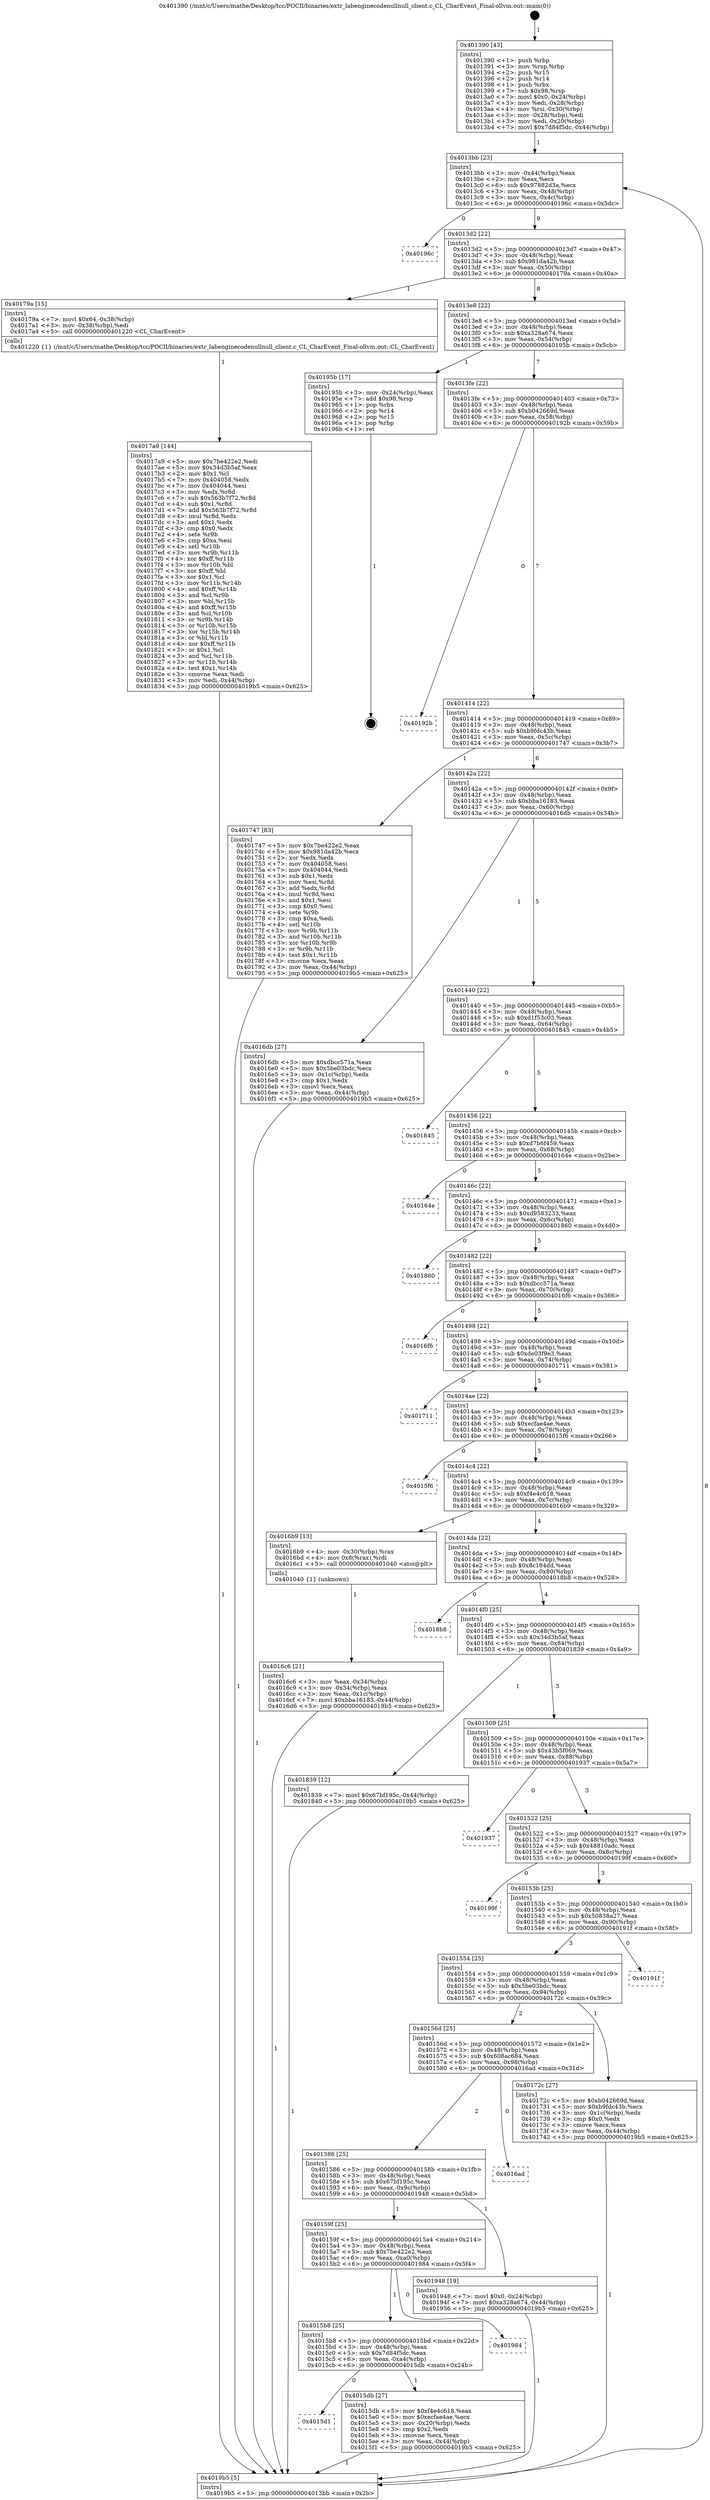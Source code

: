 digraph "0x401390" {
  label = "0x401390 (/mnt/c/Users/mathe/Desktop/tcc/POCII/binaries/extr_labenginecodenullnull_client.c_CL_CharEvent_Final-ollvm.out::main(0))"
  labelloc = "t"
  node[shape=record]

  Entry [label="",width=0.3,height=0.3,shape=circle,fillcolor=black,style=filled]
  "0x4013bb" [label="{
     0x4013bb [23]\l
     | [instrs]\l
     &nbsp;&nbsp;0x4013bb \<+3\>: mov -0x44(%rbp),%eax\l
     &nbsp;&nbsp;0x4013be \<+2\>: mov %eax,%ecx\l
     &nbsp;&nbsp;0x4013c0 \<+6\>: sub $0x97882d3a,%ecx\l
     &nbsp;&nbsp;0x4013c6 \<+3\>: mov %eax,-0x48(%rbp)\l
     &nbsp;&nbsp;0x4013c9 \<+3\>: mov %ecx,-0x4c(%rbp)\l
     &nbsp;&nbsp;0x4013cc \<+6\>: je 000000000040196c \<main+0x5dc\>\l
  }"]
  "0x40196c" [label="{
     0x40196c\l
  }", style=dashed]
  "0x4013d2" [label="{
     0x4013d2 [22]\l
     | [instrs]\l
     &nbsp;&nbsp;0x4013d2 \<+5\>: jmp 00000000004013d7 \<main+0x47\>\l
     &nbsp;&nbsp;0x4013d7 \<+3\>: mov -0x48(%rbp),%eax\l
     &nbsp;&nbsp;0x4013da \<+5\>: sub $0x981da42b,%eax\l
     &nbsp;&nbsp;0x4013df \<+3\>: mov %eax,-0x50(%rbp)\l
     &nbsp;&nbsp;0x4013e2 \<+6\>: je 000000000040179a \<main+0x40a\>\l
  }"]
  Exit [label="",width=0.3,height=0.3,shape=circle,fillcolor=black,style=filled,peripheries=2]
  "0x40179a" [label="{
     0x40179a [15]\l
     | [instrs]\l
     &nbsp;&nbsp;0x40179a \<+7\>: movl $0x64,-0x38(%rbp)\l
     &nbsp;&nbsp;0x4017a1 \<+3\>: mov -0x38(%rbp),%edi\l
     &nbsp;&nbsp;0x4017a4 \<+5\>: call 0000000000401220 \<CL_CharEvent\>\l
     | [calls]\l
     &nbsp;&nbsp;0x401220 \{1\} (/mnt/c/Users/mathe/Desktop/tcc/POCII/binaries/extr_labenginecodenullnull_client.c_CL_CharEvent_Final-ollvm.out::CL_CharEvent)\l
  }"]
  "0x4013e8" [label="{
     0x4013e8 [22]\l
     | [instrs]\l
     &nbsp;&nbsp;0x4013e8 \<+5\>: jmp 00000000004013ed \<main+0x5d\>\l
     &nbsp;&nbsp;0x4013ed \<+3\>: mov -0x48(%rbp),%eax\l
     &nbsp;&nbsp;0x4013f0 \<+5\>: sub $0xa328a674,%eax\l
     &nbsp;&nbsp;0x4013f5 \<+3\>: mov %eax,-0x54(%rbp)\l
     &nbsp;&nbsp;0x4013f8 \<+6\>: je 000000000040195b \<main+0x5cb\>\l
  }"]
  "0x4017a9" [label="{
     0x4017a9 [144]\l
     | [instrs]\l
     &nbsp;&nbsp;0x4017a9 \<+5\>: mov $0x7be422e2,%edi\l
     &nbsp;&nbsp;0x4017ae \<+5\>: mov $0x34d3b5af,%eax\l
     &nbsp;&nbsp;0x4017b3 \<+2\>: mov $0x1,%cl\l
     &nbsp;&nbsp;0x4017b5 \<+7\>: mov 0x404058,%edx\l
     &nbsp;&nbsp;0x4017bc \<+7\>: mov 0x404044,%esi\l
     &nbsp;&nbsp;0x4017c3 \<+3\>: mov %edx,%r8d\l
     &nbsp;&nbsp;0x4017c6 \<+7\>: sub $0x563b7f72,%r8d\l
     &nbsp;&nbsp;0x4017cd \<+4\>: sub $0x1,%r8d\l
     &nbsp;&nbsp;0x4017d1 \<+7\>: add $0x563b7f72,%r8d\l
     &nbsp;&nbsp;0x4017d8 \<+4\>: imul %r8d,%edx\l
     &nbsp;&nbsp;0x4017dc \<+3\>: and $0x1,%edx\l
     &nbsp;&nbsp;0x4017df \<+3\>: cmp $0x0,%edx\l
     &nbsp;&nbsp;0x4017e2 \<+4\>: sete %r9b\l
     &nbsp;&nbsp;0x4017e6 \<+3\>: cmp $0xa,%esi\l
     &nbsp;&nbsp;0x4017e9 \<+4\>: setl %r10b\l
     &nbsp;&nbsp;0x4017ed \<+3\>: mov %r9b,%r11b\l
     &nbsp;&nbsp;0x4017f0 \<+4\>: xor $0xff,%r11b\l
     &nbsp;&nbsp;0x4017f4 \<+3\>: mov %r10b,%bl\l
     &nbsp;&nbsp;0x4017f7 \<+3\>: xor $0xff,%bl\l
     &nbsp;&nbsp;0x4017fa \<+3\>: xor $0x1,%cl\l
     &nbsp;&nbsp;0x4017fd \<+3\>: mov %r11b,%r14b\l
     &nbsp;&nbsp;0x401800 \<+4\>: and $0xff,%r14b\l
     &nbsp;&nbsp;0x401804 \<+3\>: and %cl,%r9b\l
     &nbsp;&nbsp;0x401807 \<+3\>: mov %bl,%r15b\l
     &nbsp;&nbsp;0x40180a \<+4\>: and $0xff,%r15b\l
     &nbsp;&nbsp;0x40180e \<+3\>: and %cl,%r10b\l
     &nbsp;&nbsp;0x401811 \<+3\>: or %r9b,%r14b\l
     &nbsp;&nbsp;0x401814 \<+3\>: or %r10b,%r15b\l
     &nbsp;&nbsp;0x401817 \<+3\>: xor %r15b,%r14b\l
     &nbsp;&nbsp;0x40181a \<+3\>: or %bl,%r11b\l
     &nbsp;&nbsp;0x40181d \<+4\>: xor $0xff,%r11b\l
     &nbsp;&nbsp;0x401821 \<+3\>: or $0x1,%cl\l
     &nbsp;&nbsp;0x401824 \<+3\>: and %cl,%r11b\l
     &nbsp;&nbsp;0x401827 \<+3\>: or %r11b,%r14b\l
     &nbsp;&nbsp;0x40182a \<+4\>: test $0x1,%r14b\l
     &nbsp;&nbsp;0x40182e \<+3\>: cmovne %eax,%edi\l
     &nbsp;&nbsp;0x401831 \<+3\>: mov %edi,-0x44(%rbp)\l
     &nbsp;&nbsp;0x401834 \<+5\>: jmp 00000000004019b5 \<main+0x625\>\l
  }"]
  "0x40195b" [label="{
     0x40195b [17]\l
     | [instrs]\l
     &nbsp;&nbsp;0x40195b \<+3\>: mov -0x24(%rbp),%eax\l
     &nbsp;&nbsp;0x40195e \<+7\>: add $0x98,%rsp\l
     &nbsp;&nbsp;0x401965 \<+1\>: pop %rbx\l
     &nbsp;&nbsp;0x401966 \<+2\>: pop %r14\l
     &nbsp;&nbsp;0x401968 \<+2\>: pop %r15\l
     &nbsp;&nbsp;0x40196a \<+1\>: pop %rbp\l
     &nbsp;&nbsp;0x40196b \<+1\>: ret\l
  }"]
  "0x4013fe" [label="{
     0x4013fe [22]\l
     | [instrs]\l
     &nbsp;&nbsp;0x4013fe \<+5\>: jmp 0000000000401403 \<main+0x73\>\l
     &nbsp;&nbsp;0x401403 \<+3\>: mov -0x48(%rbp),%eax\l
     &nbsp;&nbsp;0x401406 \<+5\>: sub $0xb042669d,%eax\l
     &nbsp;&nbsp;0x40140b \<+3\>: mov %eax,-0x58(%rbp)\l
     &nbsp;&nbsp;0x40140e \<+6\>: je 000000000040192b \<main+0x59b\>\l
  }"]
  "0x4016c6" [label="{
     0x4016c6 [21]\l
     | [instrs]\l
     &nbsp;&nbsp;0x4016c6 \<+3\>: mov %eax,-0x34(%rbp)\l
     &nbsp;&nbsp;0x4016c9 \<+3\>: mov -0x34(%rbp),%eax\l
     &nbsp;&nbsp;0x4016cc \<+3\>: mov %eax,-0x1c(%rbp)\l
     &nbsp;&nbsp;0x4016cf \<+7\>: movl $0xbba16183,-0x44(%rbp)\l
     &nbsp;&nbsp;0x4016d6 \<+5\>: jmp 00000000004019b5 \<main+0x625\>\l
  }"]
  "0x40192b" [label="{
     0x40192b\l
  }", style=dashed]
  "0x401414" [label="{
     0x401414 [22]\l
     | [instrs]\l
     &nbsp;&nbsp;0x401414 \<+5\>: jmp 0000000000401419 \<main+0x89\>\l
     &nbsp;&nbsp;0x401419 \<+3\>: mov -0x48(%rbp),%eax\l
     &nbsp;&nbsp;0x40141c \<+5\>: sub $0xb9fdc43b,%eax\l
     &nbsp;&nbsp;0x401421 \<+3\>: mov %eax,-0x5c(%rbp)\l
     &nbsp;&nbsp;0x401424 \<+6\>: je 0000000000401747 \<main+0x3b7\>\l
  }"]
  "0x401390" [label="{
     0x401390 [43]\l
     | [instrs]\l
     &nbsp;&nbsp;0x401390 \<+1\>: push %rbp\l
     &nbsp;&nbsp;0x401391 \<+3\>: mov %rsp,%rbp\l
     &nbsp;&nbsp;0x401394 \<+2\>: push %r15\l
     &nbsp;&nbsp;0x401396 \<+2\>: push %r14\l
     &nbsp;&nbsp;0x401398 \<+1\>: push %rbx\l
     &nbsp;&nbsp;0x401399 \<+7\>: sub $0x98,%rsp\l
     &nbsp;&nbsp;0x4013a0 \<+7\>: movl $0x0,-0x24(%rbp)\l
     &nbsp;&nbsp;0x4013a7 \<+3\>: mov %edi,-0x28(%rbp)\l
     &nbsp;&nbsp;0x4013aa \<+4\>: mov %rsi,-0x30(%rbp)\l
     &nbsp;&nbsp;0x4013ae \<+3\>: mov -0x28(%rbp),%edi\l
     &nbsp;&nbsp;0x4013b1 \<+3\>: mov %edi,-0x20(%rbp)\l
     &nbsp;&nbsp;0x4013b4 \<+7\>: movl $0x7d84f5dc,-0x44(%rbp)\l
  }"]
  "0x401747" [label="{
     0x401747 [83]\l
     | [instrs]\l
     &nbsp;&nbsp;0x401747 \<+5\>: mov $0x7be422e2,%eax\l
     &nbsp;&nbsp;0x40174c \<+5\>: mov $0x981da42b,%ecx\l
     &nbsp;&nbsp;0x401751 \<+2\>: xor %edx,%edx\l
     &nbsp;&nbsp;0x401753 \<+7\>: mov 0x404058,%esi\l
     &nbsp;&nbsp;0x40175a \<+7\>: mov 0x404044,%edi\l
     &nbsp;&nbsp;0x401761 \<+3\>: sub $0x1,%edx\l
     &nbsp;&nbsp;0x401764 \<+3\>: mov %esi,%r8d\l
     &nbsp;&nbsp;0x401767 \<+3\>: add %edx,%r8d\l
     &nbsp;&nbsp;0x40176a \<+4\>: imul %r8d,%esi\l
     &nbsp;&nbsp;0x40176e \<+3\>: and $0x1,%esi\l
     &nbsp;&nbsp;0x401771 \<+3\>: cmp $0x0,%esi\l
     &nbsp;&nbsp;0x401774 \<+4\>: sete %r9b\l
     &nbsp;&nbsp;0x401778 \<+3\>: cmp $0xa,%edi\l
     &nbsp;&nbsp;0x40177b \<+4\>: setl %r10b\l
     &nbsp;&nbsp;0x40177f \<+3\>: mov %r9b,%r11b\l
     &nbsp;&nbsp;0x401782 \<+3\>: and %r10b,%r11b\l
     &nbsp;&nbsp;0x401785 \<+3\>: xor %r10b,%r9b\l
     &nbsp;&nbsp;0x401788 \<+3\>: or %r9b,%r11b\l
     &nbsp;&nbsp;0x40178b \<+4\>: test $0x1,%r11b\l
     &nbsp;&nbsp;0x40178f \<+3\>: cmovne %ecx,%eax\l
     &nbsp;&nbsp;0x401792 \<+3\>: mov %eax,-0x44(%rbp)\l
     &nbsp;&nbsp;0x401795 \<+5\>: jmp 00000000004019b5 \<main+0x625\>\l
  }"]
  "0x40142a" [label="{
     0x40142a [22]\l
     | [instrs]\l
     &nbsp;&nbsp;0x40142a \<+5\>: jmp 000000000040142f \<main+0x9f\>\l
     &nbsp;&nbsp;0x40142f \<+3\>: mov -0x48(%rbp),%eax\l
     &nbsp;&nbsp;0x401432 \<+5\>: sub $0xbba16183,%eax\l
     &nbsp;&nbsp;0x401437 \<+3\>: mov %eax,-0x60(%rbp)\l
     &nbsp;&nbsp;0x40143a \<+6\>: je 00000000004016db \<main+0x34b\>\l
  }"]
  "0x4019b5" [label="{
     0x4019b5 [5]\l
     | [instrs]\l
     &nbsp;&nbsp;0x4019b5 \<+5\>: jmp 00000000004013bb \<main+0x2b\>\l
  }"]
  "0x4016db" [label="{
     0x4016db [27]\l
     | [instrs]\l
     &nbsp;&nbsp;0x4016db \<+5\>: mov $0xdbcc571a,%eax\l
     &nbsp;&nbsp;0x4016e0 \<+5\>: mov $0x5be03bdc,%ecx\l
     &nbsp;&nbsp;0x4016e5 \<+3\>: mov -0x1c(%rbp),%edx\l
     &nbsp;&nbsp;0x4016e8 \<+3\>: cmp $0x1,%edx\l
     &nbsp;&nbsp;0x4016eb \<+3\>: cmovl %ecx,%eax\l
     &nbsp;&nbsp;0x4016ee \<+3\>: mov %eax,-0x44(%rbp)\l
     &nbsp;&nbsp;0x4016f1 \<+5\>: jmp 00000000004019b5 \<main+0x625\>\l
  }"]
  "0x401440" [label="{
     0x401440 [22]\l
     | [instrs]\l
     &nbsp;&nbsp;0x401440 \<+5\>: jmp 0000000000401445 \<main+0xb5\>\l
     &nbsp;&nbsp;0x401445 \<+3\>: mov -0x48(%rbp),%eax\l
     &nbsp;&nbsp;0x401448 \<+5\>: sub $0xd1f53c03,%eax\l
     &nbsp;&nbsp;0x40144d \<+3\>: mov %eax,-0x64(%rbp)\l
     &nbsp;&nbsp;0x401450 \<+6\>: je 0000000000401845 \<main+0x4b5\>\l
  }"]
  "0x4015d1" [label="{
     0x4015d1\l
  }", style=dashed]
  "0x401845" [label="{
     0x401845\l
  }", style=dashed]
  "0x401456" [label="{
     0x401456 [22]\l
     | [instrs]\l
     &nbsp;&nbsp;0x401456 \<+5\>: jmp 000000000040145b \<main+0xcb\>\l
     &nbsp;&nbsp;0x40145b \<+3\>: mov -0x48(%rbp),%eax\l
     &nbsp;&nbsp;0x40145e \<+5\>: sub $0xd7b6f459,%eax\l
     &nbsp;&nbsp;0x401463 \<+3\>: mov %eax,-0x68(%rbp)\l
     &nbsp;&nbsp;0x401466 \<+6\>: je 000000000040164e \<main+0x2be\>\l
  }"]
  "0x4015db" [label="{
     0x4015db [27]\l
     | [instrs]\l
     &nbsp;&nbsp;0x4015db \<+5\>: mov $0xf4e4c618,%eax\l
     &nbsp;&nbsp;0x4015e0 \<+5\>: mov $0xecfae4ae,%ecx\l
     &nbsp;&nbsp;0x4015e5 \<+3\>: mov -0x20(%rbp),%edx\l
     &nbsp;&nbsp;0x4015e8 \<+3\>: cmp $0x2,%edx\l
     &nbsp;&nbsp;0x4015eb \<+3\>: cmovne %ecx,%eax\l
     &nbsp;&nbsp;0x4015ee \<+3\>: mov %eax,-0x44(%rbp)\l
     &nbsp;&nbsp;0x4015f1 \<+5\>: jmp 00000000004019b5 \<main+0x625\>\l
  }"]
  "0x40164e" [label="{
     0x40164e\l
  }", style=dashed]
  "0x40146c" [label="{
     0x40146c [22]\l
     | [instrs]\l
     &nbsp;&nbsp;0x40146c \<+5\>: jmp 0000000000401471 \<main+0xe1\>\l
     &nbsp;&nbsp;0x401471 \<+3\>: mov -0x48(%rbp),%eax\l
     &nbsp;&nbsp;0x401474 \<+5\>: sub $0xd9583233,%eax\l
     &nbsp;&nbsp;0x401479 \<+3\>: mov %eax,-0x6c(%rbp)\l
     &nbsp;&nbsp;0x40147c \<+6\>: je 0000000000401860 \<main+0x4d0\>\l
  }"]
  "0x4015b8" [label="{
     0x4015b8 [25]\l
     | [instrs]\l
     &nbsp;&nbsp;0x4015b8 \<+5\>: jmp 00000000004015bd \<main+0x22d\>\l
     &nbsp;&nbsp;0x4015bd \<+3\>: mov -0x48(%rbp),%eax\l
     &nbsp;&nbsp;0x4015c0 \<+5\>: sub $0x7d84f5dc,%eax\l
     &nbsp;&nbsp;0x4015c5 \<+6\>: mov %eax,-0xa4(%rbp)\l
     &nbsp;&nbsp;0x4015cb \<+6\>: je 00000000004015db \<main+0x24b\>\l
  }"]
  "0x401860" [label="{
     0x401860\l
  }", style=dashed]
  "0x401482" [label="{
     0x401482 [22]\l
     | [instrs]\l
     &nbsp;&nbsp;0x401482 \<+5\>: jmp 0000000000401487 \<main+0xf7\>\l
     &nbsp;&nbsp;0x401487 \<+3\>: mov -0x48(%rbp),%eax\l
     &nbsp;&nbsp;0x40148a \<+5\>: sub $0xdbcc571a,%eax\l
     &nbsp;&nbsp;0x40148f \<+3\>: mov %eax,-0x70(%rbp)\l
     &nbsp;&nbsp;0x401492 \<+6\>: je 00000000004016f6 \<main+0x366\>\l
  }"]
  "0x401984" [label="{
     0x401984\l
  }", style=dashed]
  "0x4016f6" [label="{
     0x4016f6\l
  }", style=dashed]
  "0x401498" [label="{
     0x401498 [22]\l
     | [instrs]\l
     &nbsp;&nbsp;0x401498 \<+5\>: jmp 000000000040149d \<main+0x10d\>\l
     &nbsp;&nbsp;0x40149d \<+3\>: mov -0x48(%rbp),%eax\l
     &nbsp;&nbsp;0x4014a0 \<+5\>: sub $0xde03f9e3,%eax\l
     &nbsp;&nbsp;0x4014a5 \<+3\>: mov %eax,-0x74(%rbp)\l
     &nbsp;&nbsp;0x4014a8 \<+6\>: je 0000000000401711 \<main+0x381\>\l
  }"]
  "0x40159f" [label="{
     0x40159f [25]\l
     | [instrs]\l
     &nbsp;&nbsp;0x40159f \<+5\>: jmp 00000000004015a4 \<main+0x214\>\l
     &nbsp;&nbsp;0x4015a4 \<+3\>: mov -0x48(%rbp),%eax\l
     &nbsp;&nbsp;0x4015a7 \<+5\>: sub $0x7be422e2,%eax\l
     &nbsp;&nbsp;0x4015ac \<+6\>: mov %eax,-0xa0(%rbp)\l
     &nbsp;&nbsp;0x4015b2 \<+6\>: je 0000000000401984 \<main+0x5f4\>\l
  }"]
  "0x401711" [label="{
     0x401711\l
  }", style=dashed]
  "0x4014ae" [label="{
     0x4014ae [22]\l
     | [instrs]\l
     &nbsp;&nbsp;0x4014ae \<+5\>: jmp 00000000004014b3 \<main+0x123\>\l
     &nbsp;&nbsp;0x4014b3 \<+3\>: mov -0x48(%rbp),%eax\l
     &nbsp;&nbsp;0x4014b6 \<+5\>: sub $0xecfae4ae,%eax\l
     &nbsp;&nbsp;0x4014bb \<+3\>: mov %eax,-0x78(%rbp)\l
     &nbsp;&nbsp;0x4014be \<+6\>: je 00000000004015f6 \<main+0x266\>\l
  }"]
  "0x401948" [label="{
     0x401948 [19]\l
     | [instrs]\l
     &nbsp;&nbsp;0x401948 \<+7\>: movl $0x0,-0x24(%rbp)\l
     &nbsp;&nbsp;0x40194f \<+7\>: movl $0xa328a674,-0x44(%rbp)\l
     &nbsp;&nbsp;0x401956 \<+5\>: jmp 00000000004019b5 \<main+0x625\>\l
  }"]
  "0x4015f6" [label="{
     0x4015f6\l
  }", style=dashed]
  "0x4014c4" [label="{
     0x4014c4 [22]\l
     | [instrs]\l
     &nbsp;&nbsp;0x4014c4 \<+5\>: jmp 00000000004014c9 \<main+0x139\>\l
     &nbsp;&nbsp;0x4014c9 \<+3\>: mov -0x48(%rbp),%eax\l
     &nbsp;&nbsp;0x4014cc \<+5\>: sub $0xf4e4c618,%eax\l
     &nbsp;&nbsp;0x4014d1 \<+3\>: mov %eax,-0x7c(%rbp)\l
     &nbsp;&nbsp;0x4014d4 \<+6\>: je 00000000004016b9 \<main+0x329\>\l
  }"]
  "0x401586" [label="{
     0x401586 [25]\l
     | [instrs]\l
     &nbsp;&nbsp;0x401586 \<+5\>: jmp 000000000040158b \<main+0x1fb\>\l
     &nbsp;&nbsp;0x40158b \<+3\>: mov -0x48(%rbp),%eax\l
     &nbsp;&nbsp;0x40158e \<+5\>: sub $0x67bf195c,%eax\l
     &nbsp;&nbsp;0x401593 \<+6\>: mov %eax,-0x9c(%rbp)\l
     &nbsp;&nbsp;0x401599 \<+6\>: je 0000000000401948 \<main+0x5b8\>\l
  }"]
  "0x4016b9" [label="{
     0x4016b9 [13]\l
     | [instrs]\l
     &nbsp;&nbsp;0x4016b9 \<+4\>: mov -0x30(%rbp),%rax\l
     &nbsp;&nbsp;0x4016bd \<+4\>: mov 0x8(%rax),%rdi\l
     &nbsp;&nbsp;0x4016c1 \<+5\>: call 0000000000401040 \<atoi@plt\>\l
     | [calls]\l
     &nbsp;&nbsp;0x401040 \{1\} (unknown)\l
  }"]
  "0x4014da" [label="{
     0x4014da [22]\l
     | [instrs]\l
     &nbsp;&nbsp;0x4014da \<+5\>: jmp 00000000004014df \<main+0x14f\>\l
     &nbsp;&nbsp;0x4014df \<+3\>: mov -0x48(%rbp),%eax\l
     &nbsp;&nbsp;0x4014e2 \<+5\>: sub $0x8c184dd,%eax\l
     &nbsp;&nbsp;0x4014e7 \<+3\>: mov %eax,-0x80(%rbp)\l
     &nbsp;&nbsp;0x4014ea \<+6\>: je 00000000004018b8 \<main+0x528\>\l
  }"]
  "0x4016ad" [label="{
     0x4016ad\l
  }", style=dashed]
  "0x4018b8" [label="{
     0x4018b8\l
  }", style=dashed]
  "0x4014f0" [label="{
     0x4014f0 [25]\l
     | [instrs]\l
     &nbsp;&nbsp;0x4014f0 \<+5\>: jmp 00000000004014f5 \<main+0x165\>\l
     &nbsp;&nbsp;0x4014f5 \<+3\>: mov -0x48(%rbp),%eax\l
     &nbsp;&nbsp;0x4014f8 \<+5\>: sub $0x34d3b5af,%eax\l
     &nbsp;&nbsp;0x4014fd \<+6\>: mov %eax,-0x84(%rbp)\l
     &nbsp;&nbsp;0x401503 \<+6\>: je 0000000000401839 \<main+0x4a9\>\l
  }"]
  "0x40156d" [label="{
     0x40156d [25]\l
     | [instrs]\l
     &nbsp;&nbsp;0x40156d \<+5\>: jmp 0000000000401572 \<main+0x1e2\>\l
     &nbsp;&nbsp;0x401572 \<+3\>: mov -0x48(%rbp),%eax\l
     &nbsp;&nbsp;0x401575 \<+5\>: sub $0x608ac684,%eax\l
     &nbsp;&nbsp;0x40157a \<+6\>: mov %eax,-0x98(%rbp)\l
     &nbsp;&nbsp;0x401580 \<+6\>: je 00000000004016ad \<main+0x31d\>\l
  }"]
  "0x401839" [label="{
     0x401839 [12]\l
     | [instrs]\l
     &nbsp;&nbsp;0x401839 \<+7\>: movl $0x67bf195c,-0x44(%rbp)\l
     &nbsp;&nbsp;0x401840 \<+5\>: jmp 00000000004019b5 \<main+0x625\>\l
  }"]
  "0x401509" [label="{
     0x401509 [25]\l
     | [instrs]\l
     &nbsp;&nbsp;0x401509 \<+5\>: jmp 000000000040150e \<main+0x17e\>\l
     &nbsp;&nbsp;0x40150e \<+3\>: mov -0x48(%rbp),%eax\l
     &nbsp;&nbsp;0x401511 \<+5\>: sub $0x43b5f069,%eax\l
     &nbsp;&nbsp;0x401516 \<+6\>: mov %eax,-0x88(%rbp)\l
     &nbsp;&nbsp;0x40151c \<+6\>: je 0000000000401937 \<main+0x5a7\>\l
  }"]
  "0x40172c" [label="{
     0x40172c [27]\l
     | [instrs]\l
     &nbsp;&nbsp;0x40172c \<+5\>: mov $0xb042669d,%eax\l
     &nbsp;&nbsp;0x401731 \<+5\>: mov $0xb9fdc43b,%ecx\l
     &nbsp;&nbsp;0x401736 \<+3\>: mov -0x1c(%rbp),%edx\l
     &nbsp;&nbsp;0x401739 \<+3\>: cmp $0x0,%edx\l
     &nbsp;&nbsp;0x40173c \<+3\>: cmove %ecx,%eax\l
     &nbsp;&nbsp;0x40173f \<+3\>: mov %eax,-0x44(%rbp)\l
     &nbsp;&nbsp;0x401742 \<+5\>: jmp 00000000004019b5 \<main+0x625\>\l
  }"]
  "0x401937" [label="{
     0x401937\l
  }", style=dashed]
  "0x401522" [label="{
     0x401522 [25]\l
     | [instrs]\l
     &nbsp;&nbsp;0x401522 \<+5\>: jmp 0000000000401527 \<main+0x197\>\l
     &nbsp;&nbsp;0x401527 \<+3\>: mov -0x48(%rbp),%eax\l
     &nbsp;&nbsp;0x40152a \<+5\>: sub $0x48810adc,%eax\l
     &nbsp;&nbsp;0x40152f \<+6\>: mov %eax,-0x8c(%rbp)\l
     &nbsp;&nbsp;0x401535 \<+6\>: je 000000000040199f \<main+0x60f\>\l
  }"]
  "0x401554" [label="{
     0x401554 [25]\l
     | [instrs]\l
     &nbsp;&nbsp;0x401554 \<+5\>: jmp 0000000000401559 \<main+0x1c9\>\l
     &nbsp;&nbsp;0x401559 \<+3\>: mov -0x48(%rbp),%eax\l
     &nbsp;&nbsp;0x40155c \<+5\>: sub $0x5be03bdc,%eax\l
     &nbsp;&nbsp;0x401561 \<+6\>: mov %eax,-0x94(%rbp)\l
     &nbsp;&nbsp;0x401567 \<+6\>: je 000000000040172c \<main+0x39c\>\l
  }"]
  "0x40199f" [label="{
     0x40199f\l
  }", style=dashed]
  "0x40153b" [label="{
     0x40153b [25]\l
     | [instrs]\l
     &nbsp;&nbsp;0x40153b \<+5\>: jmp 0000000000401540 \<main+0x1b0\>\l
     &nbsp;&nbsp;0x401540 \<+3\>: mov -0x48(%rbp),%eax\l
     &nbsp;&nbsp;0x401543 \<+5\>: sub $0x50838a27,%eax\l
     &nbsp;&nbsp;0x401548 \<+6\>: mov %eax,-0x90(%rbp)\l
     &nbsp;&nbsp;0x40154e \<+6\>: je 000000000040191f \<main+0x58f\>\l
  }"]
  "0x40191f" [label="{
     0x40191f\l
  }", style=dashed]
  Entry -> "0x401390" [label=" 1"]
  "0x4013bb" -> "0x40196c" [label=" 0"]
  "0x4013bb" -> "0x4013d2" [label=" 9"]
  "0x40195b" -> Exit [label=" 1"]
  "0x4013d2" -> "0x40179a" [label=" 1"]
  "0x4013d2" -> "0x4013e8" [label=" 8"]
  "0x401948" -> "0x4019b5" [label=" 1"]
  "0x4013e8" -> "0x40195b" [label=" 1"]
  "0x4013e8" -> "0x4013fe" [label=" 7"]
  "0x401839" -> "0x4019b5" [label=" 1"]
  "0x4013fe" -> "0x40192b" [label=" 0"]
  "0x4013fe" -> "0x401414" [label=" 7"]
  "0x4017a9" -> "0x4019b5" [label=" 1"]
  "0x401414" -> "0x401747" [label=" 1"]
  "0x401414" -> "0x40142a" [label=" 6"]
  "0x40179a" -> "0x4017a9" [label=" 1"]
  "0x40142a" -> "0x4016db" [label=" 1"]
  "0x40142a" -> "0x401440" [label=" 5"]
  "0x401747" -> "0x4019b5" [label=" 1"]
  "0x401440" -> "0x401845" [label=" 0"]
  "0x401440" -> "0x401456" [label=" 5"]
  "0x40172c" -> "0x4019b5" [label=" 1"]
  "0x401456" -> "0x40164e" [label=" 0"]
  "0x401456" -> "0x40146c" [label=" 5"]
  "0x4016db" -> "0x4019b5" [label=" 1"]
  "0x40146c" -> "0x401860" [label=" 0"]
  "0x40146c" -> "0x401482" [label=" 5"]
  "0x4016b9" -> "0x4016c6" [label=" 1"]
  "0x401482" -> "0x4016f6" [label=" 0"]
  "0x401482" -> "0x401498" [label=" 5"]
  "0x4019b5" -> "0x4013bb" [label=" 8"]
  "0x401498" -> "0x401711" [label=" 0"]
  "0x401498" -> "0x4014ae" [label=" 5"]
  "0x4015db" -> "0x4019b5" [label=" 1"]
  "0x4014ae" -> "0x4015f6" [label=" 0"]
  "0x4014ae" -> "0x4014c4" [label=" 5"]
  "0x4015b8" -> "0x4015d1" [label=" 0"]
  "0x4014c4" -> "0x4016b9" [label=" 1"]
  "0x4014c4" -> "0x4014da" [label=" 4"]
  "0x4016c6" -> "0x4019b5" [label=" 1"]
  "0x4014da" -> "0x4018b8" [label=" 0"]
  "0x4014da" -> "0x4014f0" [label=" 4"]
  "0x40159f" -> "0x4015b8" [label=" 1"]
  "0x4014f0" -> "0x401839" [label=" 1"]
  "0x4014f0" -> "0x401509" [label=" 3"]
  "0x401390" -> "0x4013bb" [label=" 1"]
  "0x401509" -> "0x401937" [label=" 0"]
  "0x401509" -> "0x401522" [label=" 3"]
  "0x401586" -> "0x40159f" [label=" 1"]
  "0x401522" -> "0x40199f" [label=" 0"]
  "0x401522" -> "0x40153b" [label=" 3"]
  "0x4015b8" -> "0x4015db" [label=" 1"]
  "0x40153b" -> "0x40191f" [label=" 0"]
  "0x40153b" -> "0x401554" [label=" 3"]
  "0x401586" -> "0x401948" [label=" 1"]
  "0x401554" -> "0x40172c" [label=" 1"]
  "0x401554" -> "0x40156d" [label=" 2"]
  "0x40159f" -> "0x401984" [label=" 0"]
  "0x40156d" -> "0x4016ad" [label=" 0"]
  "0x40156d" -> "0x401586" [label=" 2"]
}
